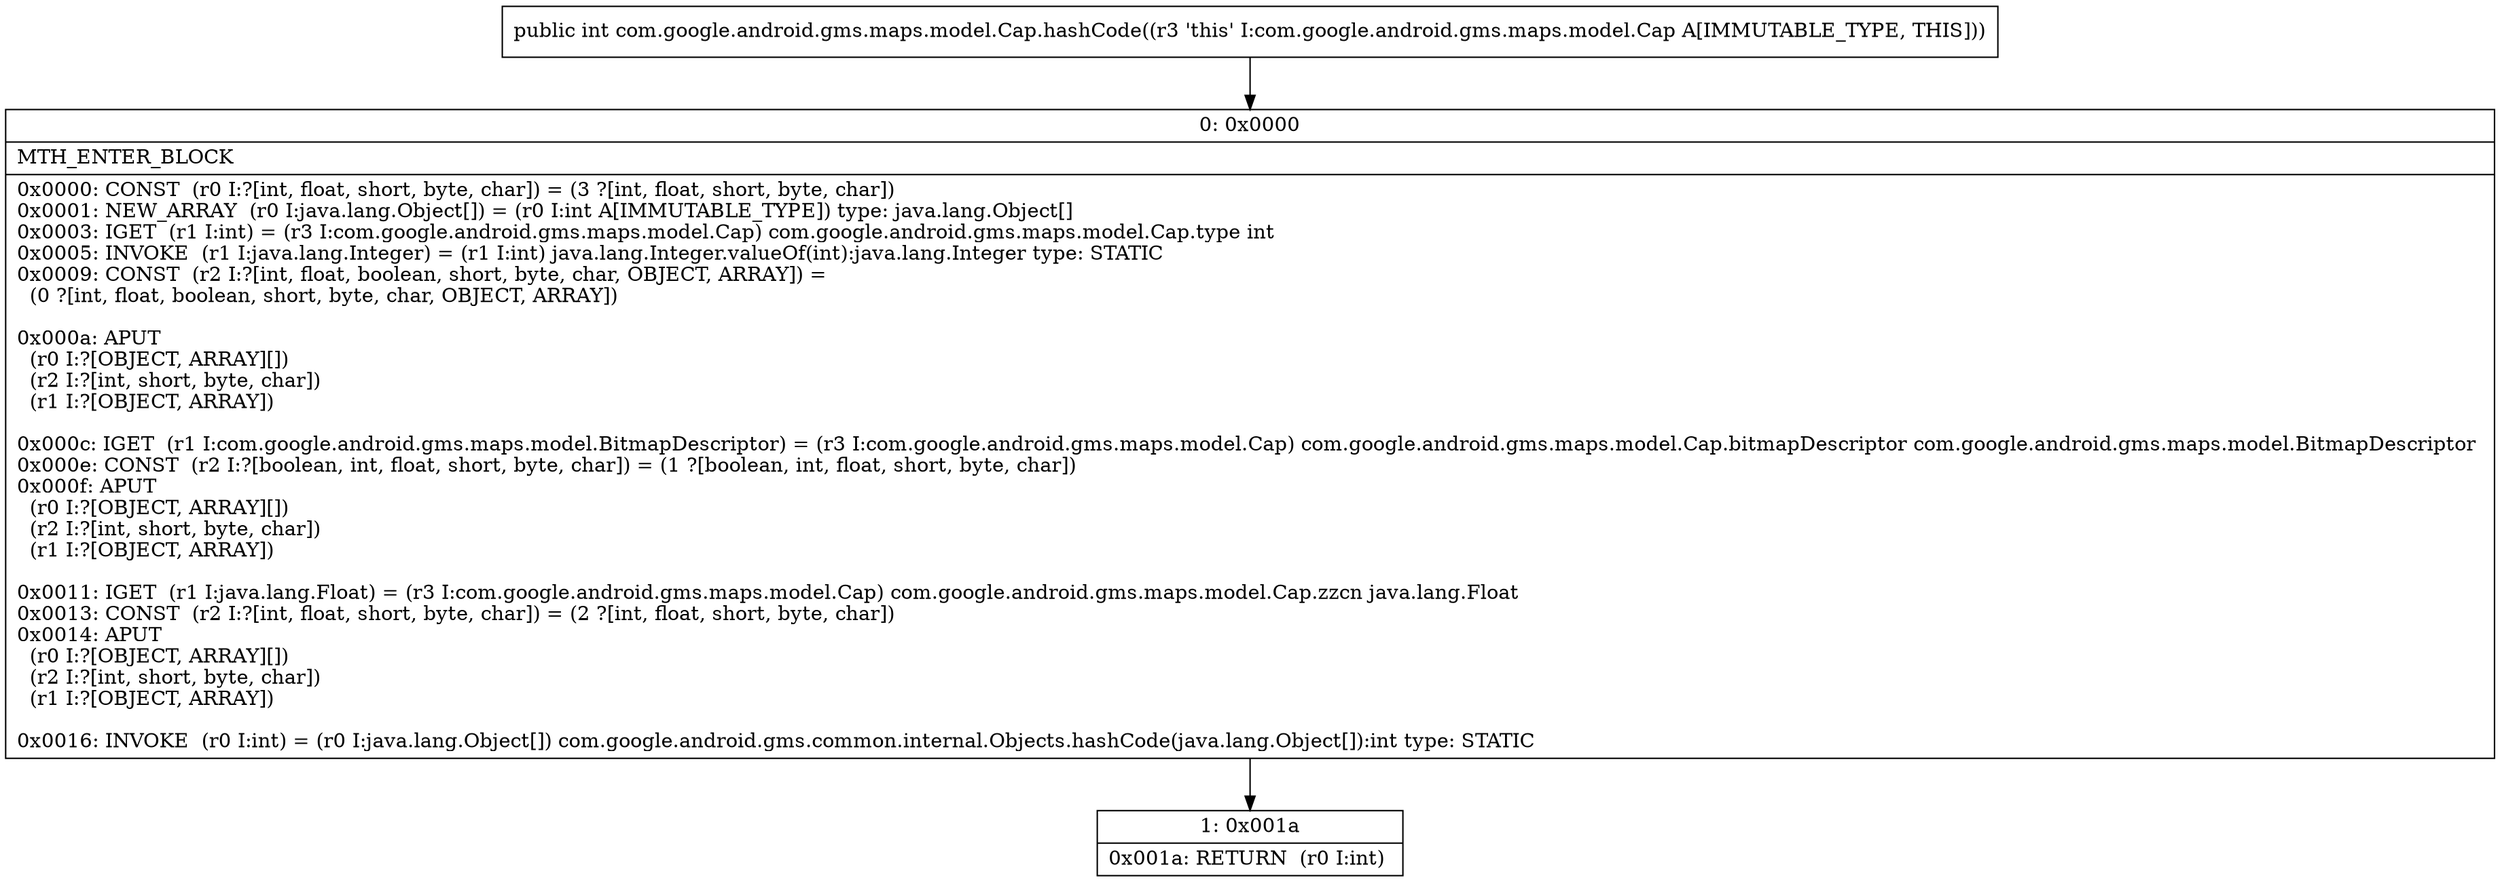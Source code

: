 digraph "CFG forcom.google.android.gms.maps.model.Cap.hashCode()I" {
Node_0 [shape=record,label="{0\:\ 0x0000|MTH_ENTER_BLOCK\l|0x0000: CONST  (r0 I:?[int, float, short, byte, char]) = (3 ?[int, float, short, byte, char]) \l0x0001: NEW_ARRAY  (r0 I:java.lang.Object[]) = (r0 I:int A[IMMUTABLE_TYPE]) type: java.lang.Object[] \l0x0003: IGET  (r1 I:int) = (r3 I:com.google.android.gms.maps.model.Cap) com.google.android.gms.maps.model.Cap.type int \l0x0005: INVOKE  (r1 I:java.lang.Integer) = (r1 I:int) java.lang.Integer.valueOf(int):java.lang.Integer type: STATIC \l0x0009: CONST  (r2 I:?[int, float, boolean, short, byte, char, OBJECT, ARRAY]) = \l  (0 ?[int, float, boolean, short, byte, char, OBJECT, ARRAY])\l \l0x000a: APUT  \l  (r0 I:?[OBJECT, ARRAY][])\l  (r2 I:?[int, short, byte, char])\l  (r1 I:?[OBJECT, ARRAY])\l \l0x000c: IGET  (r1 I:com.google.android.gms.maps.model.BitmapDescriptor) = (r3 I:com.google.android.gms.maps.model.Cap) com.google.android.gms.maps.model.Cap.bitmapDescriptor com.google.android.gms.maps.model.BitmapDescriptor \l0x000e: CONST  (r2 I:?[boolean, int, float, short, byte, char]) = (1 ?[boolean, int, float, short, byte, char]) \l0x000f: APUT  \l  (r0 I:?[OBJECT, ARRAY][])\l  (r2 I:?[int, short, byte, char])\l  (r1 I:?[OBJECT, ARRAY])\l \l0x0011: IGET  (r1 I:java.lang.Float) = (r3 I:com.google.android.gms.maps.model.Cap) com.google.android.gms.maps.model.Cap.zzcn java.lang.Float \l0x0013: CONST  (r2 I:?[int, float, short, byte, char]) = (2 ?[int, float, short, byte, char]) \l0x0014: APUT  \l  (r0 I:?[OBJECT, ARRAY][])\l  (r2 I:?[int, short, byte, char])\l  (r1 I:?[OBJECT, ARRAY])\l \l0x0016: INVOKE  (r0 I:int) = (r0 I:java.lang.Object[]) com.google.android.gms.common.internal.Objects.hashCode(java.lang.Object[]):int type: STATIC \l}"];
Node_1 [shape=record,label="{1\:\ 0x001a|0x001a: RETURN  (r0 I:int) \l}"];
MethodNode[shape=record,label="{public int com.google.android.gms.maps.model.Cap.hashCode((r3 'this' I:com.google.android.gms.maps.model.Cap A[IMMUTABLE_TYPE, THIS])) }"];
MethodNode -> Node_0;
Node_0 -> Node_1;
}

